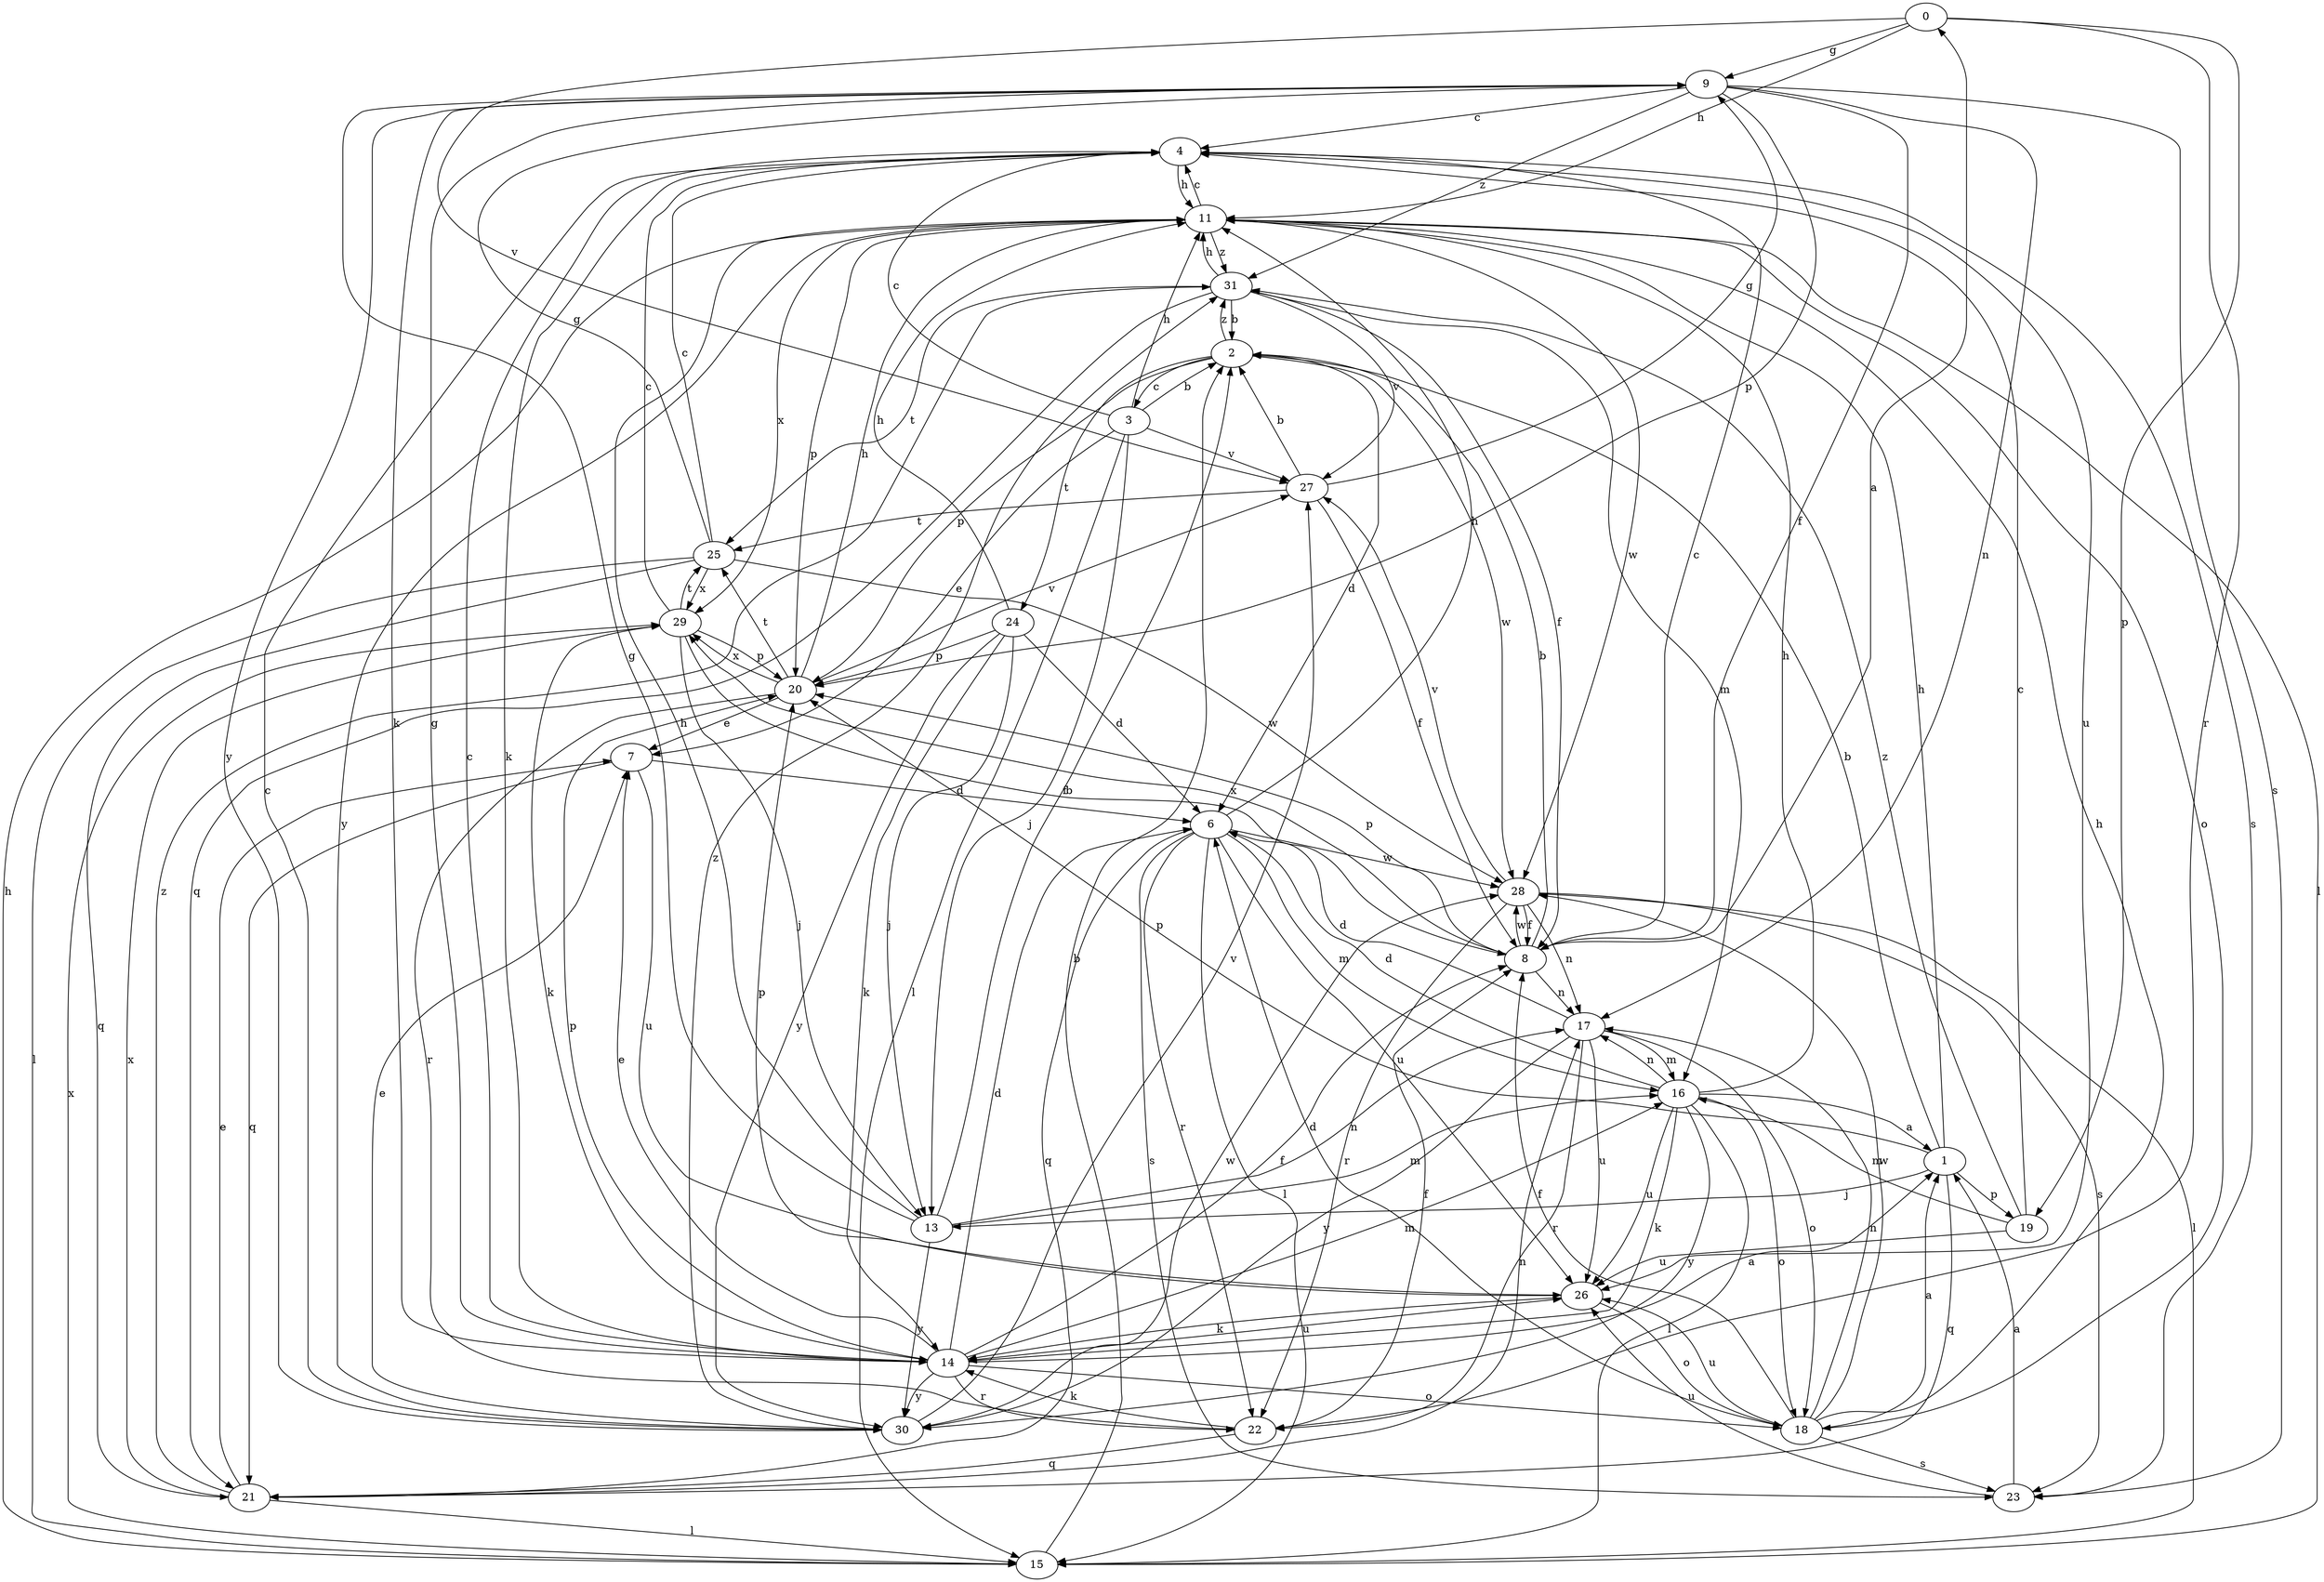 strict digraph  {
0;
1;
2;
3;
4;
6;
7;
8;
9;
11;
13;
14;
15;
16;
17;
18;
19;
20;
21;
22;
23;
24;
25;
26;
27;
28;
29;
30;
31;
0 -> 9  [label=g];
0 -> 11  [label=h];
0 -> 19  [label=p];
0 -> 22  [label=r];
0 -> 27  [label=v];
1 -> 2  [label=b];
1 -> 11  [label=h];
1 -> 13  [label=j];
1 -> 19  [label=p];
1 -> 20  [label=p];
1 -> 21  [label=q];
2 -> 3  [label=c];
2 -> 6  [label=d];
2 -> 20  [label=p];
2 -> 24  [label=t];
2 -> 28  [label=w];
2 -> 31  [label=z];
3 -> 2  [label=b];
3 -> 4  [label=c];
3 -> 7  [label=e];
3 -> 11  [label=h];
3 -> 13  [label=j];
3 -> 15  [label=l];
3 -> 27  [label=v];
4 -> 11  [label=h];
4 -> 14  [label=k];
4 -> 23  [label=s];
4 -> 26  [label=u];
6 -> 11  [label=h];
6 -> 15  [label=l];
6 -> 16  [label=m];
6 -> 21  [label=q];
6 -> 22  [label=r];
6 -> 23  [label=s];
6 -> 26  [label=u];
6 -> 28  [label=w];
7 -> 6  [label=d];
7 -> 21  [label=q];
7 -> 26  [label=u];
8 -> 0  [label=a];
8 -> 2  [label=b];
8 -> 4  [label=c];
8 -> 17  [label=n];
8 -> 20  [label=p];
8 -> 28  [label=w];
8 -> 29  [label=x];
9 -> 4  [label=c];
9 -> 8  [label=f];
9 -> 14  [label=k];
9 -> 17  [label=n];
9 -> 20  [label=p];
9 -> 23  [label=s];
9 -> 30  [label=y];
9 -> 31  [label=z];
11 -> 4  [label=c];
11 -> 15  [label=l];
11 -> 18  [label=o];
11 -> 20  [label=p];
11 -> 28  [label=w];
11 -> 29  [label=x];
11 -> 30  [label=y];
11 -> 31  [label=z];
13 -> 2  [label=b];
13 -> 9  [label=g];
13 -> 11  [label=h];
13 -> 16  [label=m];
13 -> 17  [label=n];
13 -> 30  [label=y];
14 -> 1  [label=a];
14 -> 4  [label=c];
14 -> 6  [label=d];
14 -> 7  [label=e];
14 -> 8  [label=f];
14 -> 9  [label=g];
14 -> 16  [label=m];
14 -> 18  [label=o];
14 -> 20  [label=p];
14 -> 22  [label=r];
14 -> 26  [label=u];
14 -> 30  [label=y];
15 -> 2  [label=b];
15 -> 11  [label=h];
15 -> 29  [label=x];
16 -> 1  [label=a];
16 -> 6  [label=d];
16 -> 11  [label=h];
16 -> 14  [label=k];
16 -> 15  [label=l];
16 -> 17  [label=n];
16 -> 18  [label=o];
16 -> 26  [label=u];
16 -> 30  [label=y];
17 -> 6  [label=d];
17 -> 16  [label=m];
17 -> 18  [label=o];
17 -> 22  [label=r];
17 -> 26  [label=u];
17 -> 30  [label=y];
18 -> 1  [label=a];
18 -> 6  [label=d];
18 -> 8  [label=f];
18 -> 11  [label=h];
18 -> 17  [label=n];
18 -> 23  [label=s];
18 -> 26  [label=u];
18 -> 28  [label=w];
19 -> 4  [label=c];
19 -> 16  [label=m];
19 -> 26  [label=u];
19 -> 31  [label=z];
20 -> 7  [label=e];
20 -> 11  [label=h];
20 -> 22  [label=r];
20 -> 25  [label=t];
20 -> 27  [label=v];
20 -> 29  [label=x];
21 -> 7  [label=e];
21 -> 15  [label=l];
21 -> 17  [label=n];
21 -> 29  [label=x];
21 -> 31  [label=z];
22 -> 8  [label=f];
22 -> 14  [label=k];
22 -> 21  [label=q];
23 -> 1  [label=a];
23 -> 26  [label=u];
24 -> 6  [label=d];
24 -> 11  [label=h];
24 -> 13  [label=j];
24 -> 14  [label=k];
24 -> 20  [label=p];
24 -> 30  [label=y];
25 -> 4  [label=c];
25 -> 9  [label=g];
25 -> 15  [label=l];
25 -> 21  [label=q];
25 -> 28  [label=w];
25 -> 29  [label=x];
26 -> 14  [label=k];
26 -> 18  [label=o];
26 -> 20  [label=p];
27 -> 2  [label=b];
27 -> 8  [label=f];
27 -> 9  [label=g];
27 -> 25  [label=t];
28 -> 8  [label=f];
28 -> 15  [label=l];
28 -> 17  [label=n];
28 -> 22  [label=r];
28 -> 23  [label=s];
28 -> 27  [label=v];
29 -> 4  [label=c];
29 -> 8  [label=f];
29 -> 13  [label=j];
29 -> 14  [label=k];
29 -> 20  [label=p];
29 -> 25  [label=t];
30 -> 4  [label=c];
30 -> 7  [label=e];
30 -> 27  [label=v];
30 -> 28  [label=w];
30 -> 31  [label=z];
31 -> 2  [label=b];
31 -> 8  [label=f];
31 -> 11  [label=h];
31 -> 16  [label=m];
31 -> 21  [label=q];
31 -> 25  [label=t];
31 -> 27  [label=v];
}
